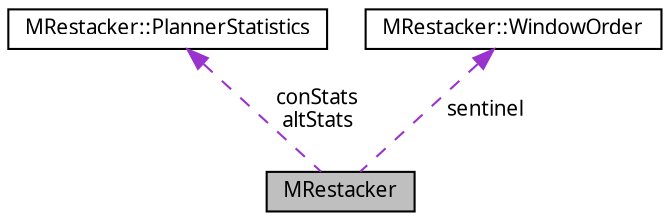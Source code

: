 digraph G
{
  edge [fontname="FreeSans.ttf",fontsize="10",labelfontname="FreeSans.ttf",labelfontsize="10"];
  node [fontname="FreeSans.ttf",fontsize="10",shape=record];
  Node1 [label="MRestacker",height=0.2,width=0.4,color="black", fillcolor="grey75", style="filled" fontcolor="black"];
  Node2 -> Node1 [dir=back,color="darkorchid3",fontsize="10",style="dashed",label="conStats\naltStats",fontname="FreeSans.ttf"];
  Node2 [label="MRestacker::PlannerStatistics",height=0.2,width=0.4,color="black", fillcolor="white", style="filled",URL="$struct_m_restacker_1_1_planner_statistics.html"];
  Node3 -> Node1 [dir=back,color="darkorchid3",fontsize="10",style="dashed",label="sentinel",fontname="FreeSans.ttf"];
  Node3 [label="MRestacker::WindowOrder",height=0.2,width=0.4,color="black", fillcolor="white", style="filled",URL="$struct_m_restacker_1_1_window_order.html"];
}
